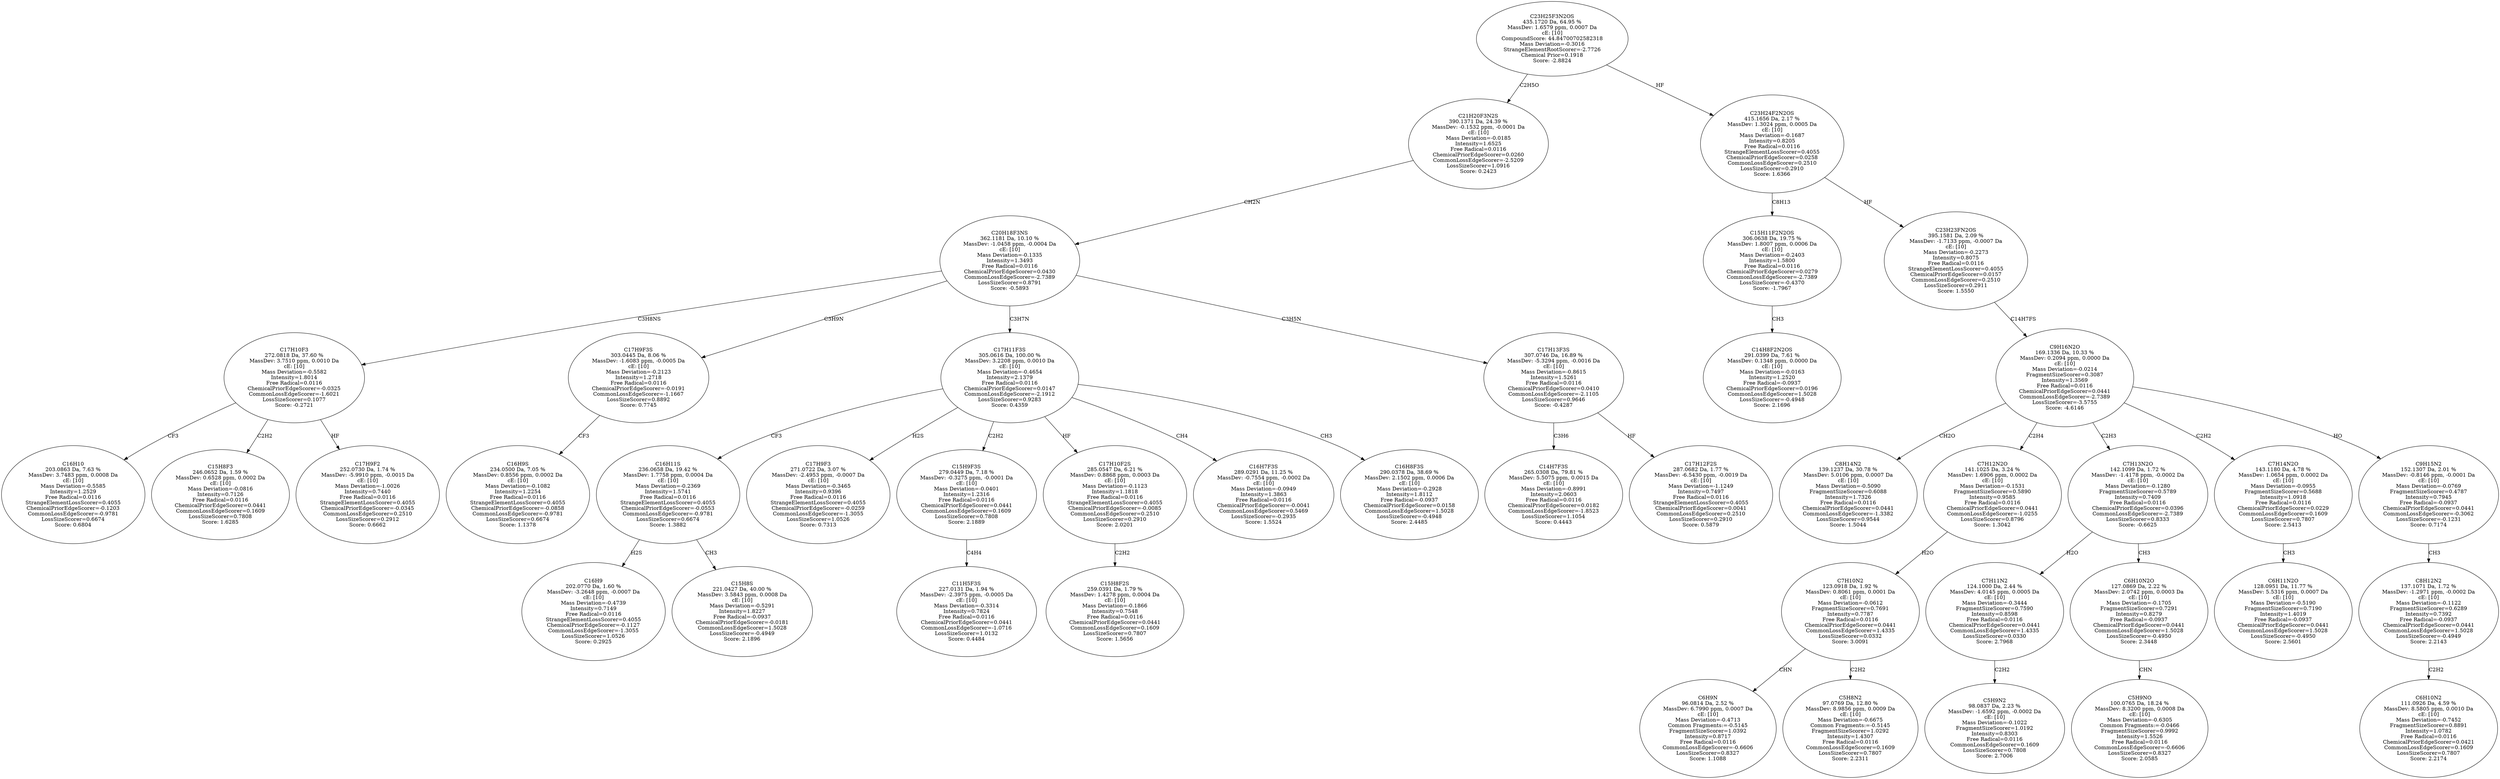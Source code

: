strict digraph {
v1 [label="C16H10\n203.0863 Da, 7.63 %\nMassDev: 3.7483 ppm, 0.0008 Da\ncE: [10]\nMass Deviation=-0.5585\nIntensity=1.2529\nFree Radical=0.0116\nStrangeElementLossScorer=0.4055\nChemicalPriorEdgeScorer=-0.1203\nCommonLossEdgeScorer=-0.9781\nLossSizeScorer=0.6674\nScore: 0.6804"];
v2 [label="C15H8F3\n246.0652 Da, 1.59 %\nMassDev: 0.6528 ppm, 0.0002 Da\ncE: [10]\nMass Deviation=-0.0816\nIntensity=0.7126\nFree Radical=0.0116\nChemicalPriorEdgeScorer=0.0441\nCommonLossEdgeScorer=0.1609\nLossSizeScorer=0.7808\nScore: 1.6285"];
v3 [label="C17H9F2\n252.0730 Da, 1.74 %\nMassDev: -5.9910 ppm, -0.0015 Da\ncE: [10]\nMass Deviation=-1.0026\nIntensity=0.7440\nFree Radical=0.0116\nStrangeElementLossScorer=0.4055\nChemicalPriorEdgeScorer=-0.0345\nCommonLossEdgeScorer=0.2510\nLossSizeScorer=0.2912\nScore: 0.6662"];
v4 [label="C17H10F3\n272.0818 Da, 37.60 %\nMassDev: 3.7510 ppm, 0.0010 Da\ncE: [10]\nMass Deviation=-0.5582\nIntensity=1.8014\nFree Radical=0.0116\nChemicalPriorEdgeScorer=-0.0325\nCommonLossEdgeScorer=-1.6021\nLossSizeScorer=0.1077\nScore: -0.2721"];
v5 [label="C16H9S\n234.0500 Da, 7.05 %\nMassDev: 0.8556 ppm, 0.0002 Da\ncE: [10]\nMass Deviation=-0.1082\nIntensity=1.2254\nFree Radical=0.0116\nStrangeElementLossScorer=0.4055\nChemicalPriorEdgeScorer=-0.0858\nCommonLossEdgeScorer=-0.9781\nLossSizeScorer=0.6674\nScore: 1.1378"];
v6 [label="C17H9F3S\n303.0445 Da, 8.06 %\nMassDev: -1.6083 ppm, -0.0005 Da\ncE: [10]\nMass Deviation=-0.2123\nIntensity=1.2718\nFree Radical=0.0116\nChemicalPriorEdgeScorer=-0.0191\nCommonLossEdgeScorer=-1.1667\nLossSizeScorer=0.8892\nScore: 0.7745"];
v7 [label="C16H9\n202.0770 Da, 1.60 %\nMassDev: -3.2648 ppm, -0.0007 Da\ncE: [10]\nMass Deviation=-0.4739\nIntensity=0.7149\nFree Radical=0.0116\nStrangeElementLossScorer=0.4055\nChemicalPriorEdgeScorer=-0.1127\nCommonLossEdgeScorer=-1.3055\nLossSizeScorer=1.0526\nScore: 0.2925"];
v8 [label="C15H8S\n221.0427 Da, 40.00 %\nMassDev: 3.5843 ppm, 0.0008 Da\ncE: [10]\nMass Deviation=-0.5291\nIntensity=1.8227\nFree Radical=-0.0937\nChemicalPriorEdgeScorer=-0.0181\nCommonLossEdgeScorer=1.5028\nLossSizeScorer=-0.4949\nScore: 2.1896"];
v9 [label="C16H11S\n236.0658 Da, 19.42 %\nMassDev: 1.7758 ppm, 0.0004 Da\ncE: [10]\nMass Deviation=-0.2369\nIntensity=1.5741\nFree Radical=0.0116\nStrangeElementLossScorer=0.4055\nChemicalPriorEdgeScorer=-0.0553\nCommonLossEdgeScorer=-0.9781\nLossSizeScorer=0.6674\nScore: 1.3882"];
v10 [label="C17H9F3\n271.0722 Da, 3.07 %\nMassDev: -2.4953 ppm, -0.0007 Da\ncE: [10]\nMass Deviation=-0.3465\nIntensity=0.9396\nFree Radical=0.0116\nStrangeElementLossScorer=0.4055\nChemicalPriorEdgeScorer=-0.0259\nCommonLossEdgeScorer=-1.3055\nLossSizeScorer=1.0526\nScore: 0.7313"];
v11 [label="C11H5F3S\n227.0131 Da, 1.94 %\nMassDev: -2.3975 ppm, -0.0005 Da\ncE: [10]\nMass Deviation=-0.3314\nIntensity=0.7824\nFree Radical=0.0116\nChemicalPriorEdgeScorer=0.0441\nCommonLossEdgeScorer=-1.0716\nLossSizeScorer=1.0132\nScore: 0.4484"];
v12 [label="C15H9F3S\n279.0449 Da, 7.18 %\nMassDev: -0.3275 ppm, -0.0001 Da\ncE: [10]\nMass Deviation=-0.0401\nIntensity=1.2316\nFree Radical=0.0116\nChemicalPriorEdgeScorer=0.0441\nCommonLossEdgeScorer=0.1609\nLossSizeScorer=0.7808\nScore: 2.1889"];
v13 [label="C15H8F2S\n259.0391 Da, 1.79 %\nMassDev: 1.4278 ppm, 0.0004 Da\ncE: [10]\nMass Deviation=-0.1866\nIntensity=0.7548\nFree Radical=0.0116\nChemicalPriorEdgeScorer=0.0441\nCommonLossEdgeScorer=0.1609\nLossSizeScorer=0.7807\nScore: 1.5656"];
v14 [label="C17H10F2S\n285.0547 Da, 6.21 %\nMassDev: 0.8868 ppm, 0.0003 Da\ncE: [10]\nMass Deviation=-0.1123\nIntensity=1.1818\nFree Radical=0.0116\nStrangeElementLossScorer=0.4055\nChemicalPriorEdgeScorer=-0.0085\nCommonLossEdgeScorer=0.2510\nLossSizeScorer=0.2910\nScore: 2.0201"];
v15 [label="C16H7F3S\n289.0291 Da, 11.25 %\nMassDev: -0.7554 ppm, -0.0002 Da\ncE: [10]\nMass Deviation=-0.0949\nIntensity=1.3863\nFree Radical=0.0116\nChemicalPriorEdgeScorer=-0.0041\nCommonLossEdgeScorer=0.5469\nLossSizeScorer=-0.2935\nScore: 1.5524"];
v16 [label="C16H8F3S\n290.0378 Da, 38.69 %\nMassDev: 2.1502 ppm, 0.0006 Da\ncE: [10]\nMass Deviation=-0.2928\nIntensity=1.8112\nFree Radical=-0.0937\nChemicalPriorEdgeScorer=0.0158\nCommonLossEdgeScorer=1.5028\nLossSizeScorer=-0.4948\nScore: 2.4485"];
v17 [label="C17H11F3S\n305.0616 Da, 100.00 %\nMassDev: 3.2208 ppm, 0.0010 Da\ncE: [10]\nMass Deviation=-0.4654\nIntensity=2.1379\nFree Radical=0.0116\nChemicalPriorEdgeScorer=0.0147\nCommonLossEdgeScorer=-2.1912\nLossSizeScorer=0.9283\nScore: 0.4359"];
v18 [label="C14H7F3S\n265.0308 Da, 79.81 %\nMassDev: 5.5075 ppm, 0.0015 Da\ncE: [10]\nMass Deviation=-0.8991\nIntensity=2.0603\nFree Radical=0.0116\nChemicalPriorEdgeScorer=0.0182\nCommonLossEdgeScorer=-1.8523\nLossSizeScorer=1.1054\nScore: 0.4443"];
v19 [label="C17H12F2S\n287.0682 Da, 1.77 %\nMassDev: -6.5430 ppm, -0.0019 Da\ncE: [10]\nMass Deviation=-1.1249\nIntensity=0.7497\nFree Radical=0.0116\nStrangeElementLossScorer=0.4055\nChemicalPriorEdgeScorer=0.0041\nCommonLossEdgeScorer=0.2510\nLossSizeScorer=0.2910\nScore: 0.5879"];
v20 [label="C17H13F3S\n307.0746 Da, 16.89 %\nMassDev: -5.3294 ppm, -0.0016 Da\ncE: [10]\nMass Deviation=-0.8615\nIntensity=1.5261\nFree Radical=0.0116\nChemicalPriorEdgeScorer=0.0410\nCommonLossEdgeScorer=-2.1105\nLossSizeScorer=0.9646\nScore: -0.4287"];
v21 [label="C20H18F3NS\n362.1181 Da, 10.10 %\nMassDev: -1.0458 ppm, -0.0004 Da\ncE: [10]\nMass Deviation=-0.1335\nIntensity=1.3493\nFree Radical=0.0116\nChemicalPriorEdgeScorer=0.0430\nCommonLossEdgeScorer=-2.7389\nLossSizeScorer=0.8791\nScore: -0.5893"];
v22 [label="C21H20F3N2S\n390.1371 Da, 24.39 %\nMassDev: -0.1532 ppm, -0.0001 Da\ncE: [10]\nMass Deviation=-0.0185\nIntensity=1.6525\nFree Radical=0.0116\nChemicalPriorEdgeScorer=0.0260\nCommonLossEdgeScorer=-2.5209\nLossSizeScorer=1.0916\nScore: 0.2423"];
v23 [label="C14H8F2N2OS\n291.0399 Da, 7.61 %\nMassDev: 0.1348 ppm, 0.0000 Da\ncE: [10]\nMass Deviation=-0.0163\nIntensity=1.2520\nFree Radical=-0.0937\nChemicalPriorEdgeScorer=0.0196\nCommonLossEdgeScorer=1.5028\nLossSizeScorer=-0.4948\nScore: 2.1696"];
v24 [label="C15H11F2N2OS\n306.0638 Da, 19.75 %\nMassDev: 1.8007 ppm, 0.0006 Da\ncE: [10]\nMass Deviation=-0.2403\nIntensity=1.5800\nFree Radical=0.0116\nChemicalPriorEdgeScorer=0.0279\nCommonLossEdgeScorer=-2.7389\nLossSizeScorer=-0.4370\nScore: -1.7967"];
v25 [label="C8H14N2\n139.1237 Da, 30.78 %\nMassDev: 5.0106 ppm, 0.0007 Da\ncE: [10]\nMass Deviation=-0.5090\nFragmentSizeScorer=0.6088\nIntensity=1.7326\nFree Radical=0.0116\nChemicalPriorEdgeScorer=0.0441\nCommonLossEdgeScorer=-1.3382\nLossSizeScorer=0.9544\nScore: 1.5044"];
v26 [label="C6H9N\n96.0814 Da, 2.52 %\nMassDev: 6.7990 ppm, 0.0007 Da\ncE: [10]\nMass Deviation=-0.4713\nCommon Fragments:=-0.5145\nFragmentSizeScorer=1.0392\nIntensity=0.8717\nFree Radical=0.0116\nCommonLossEdgeScorer=-0.6606\nLossSizeScorer=0.8327\nScore: 1.1088"];
v27 [label="C5H8N2\n97.0769 Da, 12.80 %\nMassDev: 8.9856 ppm, 0.0009 Da\ncE: [10]\nMass Deviation=-0.6675\nCommon Fragments:=-0.5145\nFragmentSizeScorer=1.0292\nIntensity=1.4307\nFree Radical=0.0116\nCommonLossEdgeScorer=0.1609\nLossSizeScorer=0.7807\nScore: 2.2311"];
v28 [label="C7H10N2\n123.0918 Da, 1.92 %\nMassDev: 0.8061 ppm, 0.0001 Da\ncE: [10]\nMass Deviation=-0.0612\nFragmentSizeScorer=0.7691\nIntensity=0.7787\nFree Radical=0.0116\nChemicalPriorEdgeScorer=0.0441\nCommonLossEdgeScorer=1.4335\nLossSizeScorer=0.0332\nScore: 3.0091"];
v29 [label="C7H12N2O\n141.1025 Da, 3.24 %\nMassDev: 1.6906 ppm, 0.0002 Da\ncE: [10]\nMass Deviation=-0.1531\nFragmentSizeScorer=0.5890\nIntensity=0.9585\nFree Radical=0.0116\nChemicalPriorEdgeScorer=0.0441\nCommonLossEdgeScorer=-1.0255\nLossSizeScorer=0.8796\nScore: 1.3042"];
v30 [label="C5H9N2\n98.0837 Da, 2.23 %\nMassDev: -1.6592 ppm, -0.0002 Da\ncE: [10]\nMass Deviation=-0.1022\nFragmentSizeScorer=1.0192\nIntensity=0.8303\nFree Radical=0.0116\nCommonLossEdgeScorer=0.1609\nLossSizeScorer=0.7808\nScore: 2.7006"];
v31 [label="C7H11N2\n124.1000 Da, 2.44 %\nMassDev: 4.0145 ppm, 0.0005 Da\ncE: [10]\nMass Deviation=-0.3444\nFragmentSizeScorer=0.7590\nIntensity=0.8598\nFree Radical=0.0116\nChemicalPriorEdgeScorer=0.0441\nCommonLossEdgeScorer=1.4335\nLossSizeScorer=0.0330\nScore: 2.7968"];
v32 [label="C5H9NO\n100.0765 Da, 18.24 %\nMassDev: 8.3200 ppm, 0.0008 Da\ncE: [10]\nMass Deviation=-0.6305\nCommon Fragments:=-0.0466\nFragmentSizeScorer=0.9992\nIntensity=1.5526\nFree Radical=0.0116\nCommonLossEdgeScorer=-0.6606\nLossSizeScorer=0.8327\nScore: 2.0585"];
v33 [label="C6H10N2O\n127.0869 Da, 2.22 %\nMassDev: 2.0742 ppm, 0.0003 Da\ncE: [10]\nMass Deviation=-0.1705\nFragmentSizeScorer=0.7291\nIntensity=0.8279\nFree Radical=-0.0937\nChemicalPriorEdgeScorer=0.0441\nCommonLossEdgeScorer=1.5028\nLossSizeScorer=-0.4950\nScore: 2.3448"];
v34 [label="C7H13N2O\n142.1099 Da, 1.72 %\nMassDev: -1.4178 ppm, -0.0002 Da\ncE: [10]\nMass Deviation=-0.1280\nFragmentSizeScorer=0.5789\nIntensity=0.7409\nFree Radical=0.0116\nChemicalPriorEdgeScorer=0.0396\nCommonLossEdgeScorer=-2.7389\nLossSizeScorer=0.8333\nScore: -0.6625"];
v35 [label="C6H11N2O\n128.0951 Da, 11.77 %\nMassDev: 5.5316 ppm, 0.0007 Da\ncE: [10]\nMass Deviation=-0.5190\nFragmentSizeScorer=0.7190\nIntensity=1.4019\nFree Radical=-0.0937\nChemicalPriorEdgeScorer=0.0441\nCommonLossEdgeScorer=1.5028\nLossSizeScorer=-0.4950\nScore: 2.5601"];
v36 [label="C7H14N2O\n143.1180 Da, 4.78 %\nMassDev: 1.0654 ppm, 0.0002 Da\ncE: [10]\nMass Deviation=-0.0955\nFragmentSizeScorer=0.5688\nIntensity=1.0918\nFree Radical=0.0116\nChemicalPriorEdgeScorer=0.0229\nCommonLossEdgeScorer=0.1609\nLossSizeScorer=0.7807\nScore: 2.5413"];
v37 [label="C6H10N2\n111.0926 Da, 4.59 %\nMassDev: 8.5805 ppm, 0.0010 Da\ncE: [10]\nMass Deviation=-0.7452\nFragmentSizeScorer=0.8891\nIntensity=1.0782\nFree Radical=0.0116\nChemicalPriorEdgeScorer=0.0421\nCommonLossEdgeScorer=0.1609\nLossSizeScorer=0.7807\nScore: 2.2174"];
v38 [label="C8H12N2\n137.1071 Da, 1.72 %\nMassDev: -1.2971 ppm, -0.0002 Da\ncE: [10]\nMass Deviation=-0.1122\nFragmentSizeScorer=0.6289\nIntensity=0.7392\nFree Radical=-0.0937\nChemicalPriorEdgeScorer=0.0441\nCommonLossEdgeScorer=1.5028\nLossSizeScorer=-0.4949\nScore: 2.2143"];
v39 [label="C9H15N2\n152.1307 Da, 2.01 %\nMassDev: -0.8146 ppm, -0.0001 Da\ncE: [10]\nMass Deviation=-0.0769\nFragmentSizeScorer=0.4787\nIntensity=0.7945\nFree Radical=-0.0937\nChemicalPriorEdgeScorer=0.0441\nCommonLossEdgeScorer=-0.3062\nLossSizeScorer=-0.1231\nScore: 0.7174"];
v40 [label="C9H16N2O\n169.1336 Da, 10.33 %\nMassDev: 0.2094 ppm, 0.0000 Da\ncE: [10]\nMass Deviation=-0.0214\nFragmentSizeScorer=0.3087\nIntensity=1.3569\nFree Radical=0.0116\nChemicalPriorEdgeScorer=0.0441\nCommonLossEdgeScorer=-2.7389\nLossSizeScorer=-3.5755\nScore: -4.6146"];
v41 [label="C23H23FN2OS\n395.1581 Da, 2.09 %\nMassDev: -1.7133 ppm, -0.0007 Da\ncE: [10]\nMass Deviation=-0.2273\nIntensity=0.8075\nFree Radical=0.0116\nStrangeElementLossScorer=0.4055\nChemicalPriorEdgeScorer=0.0157\nCommonLossEdgeScorer=0.2510\nLossSizeScorer=0.2911\nScore: 1.5550"];
v42 [label="C23H24F2N2OS\n415.1656 Da, 2.17 %\nMassDev: 1.3024 ppm, 0.0005 Da\ncE: [10]\nMass Deviation=-0.1687\nIntensity=0.8205\nFree Radical=0.0116\nStrangeElementLossScorer=0.4055\nChemicalPriorEdgeScorer=0.0258\nCommonLossEdgeScorer=0.2510\nLossSizeScorer=0.2910\nScore: 1.6366"];
v43 [label="C23H25F3N2OS\n435.1720 Da, 64.95 %\nMassDev: 1.6579 ppm, 0.0007 Da\ncE: [10]\nCompoundScore: 44.84700702582318\nMass Deviation=-0.3016\nStrangeElementRootScorer=-2.7726\nChemical Prior=0.1918\nScore: -2.8824"];
v4 -> v1 [label="CF3"];
v4 -> v2 [label="C2H2"];
v4 -> v3 [label="HF"];
v21 -> v4 [label="C3H8NS"];
v6 -> v5 [label="CF3"];
v21 -> v6 [label="C3H9N"];
v9 -> v7 [label="H2S"];
v9 -> v8 [label="CH3"];
v17 -> v9 [label="CF3"];
v17 -> v10 [label="H2S"];
v12 -> v11 [label="C4H4"];
v17 -> v12 [label="C2H2"];
v14 -> v13 [label="C2H2"];
v17 -> v14 [label="HF"];
v17 -> v15 [label="CH4"];
v17 -> v16 [label="CH3"];
v21 -> v17 [label="C3H7N"];
v20 -> v18 [label="C3H6"];
v20 -> v19 [label="HF"];
v21 -> v20 [label="C3H5N"];
v22 -> v21 [label="CH2N"];
v43 -> v22 [label="C2H5O"];
v24 -> v23 [label="CH3"];
v42 -> v24 [label="C8H13"];
v40 -> v25 [label="CH2O"];
v28 -> v26 [label="CHN"];
v28 -> v27 [label="C2H2"];
v29 -> v28 [label="H2O"];
v40 -> v29 [label="C2H4"];
v31 -> v30 [label="C2H2"];
v34 -> v31 [label="H2O"];
v33 -> v32 [label="CHN"];
v34 -> v33 [label="CH3"];
v40 -> v34 [label="C2H3"];
v36 -> v35 [label="CH3"];
v40 -> v36 [label="C2H2"];
v38 -> v37 [label="C2H2"];
v39 -> v38 [label="CH3"];
v40 -> v39 [label="HO"];
v41 -> v40 [label="C14H7FS"];
v42 -> v41 [label="HF"];
v43 -> v42 [label="HF"];
}